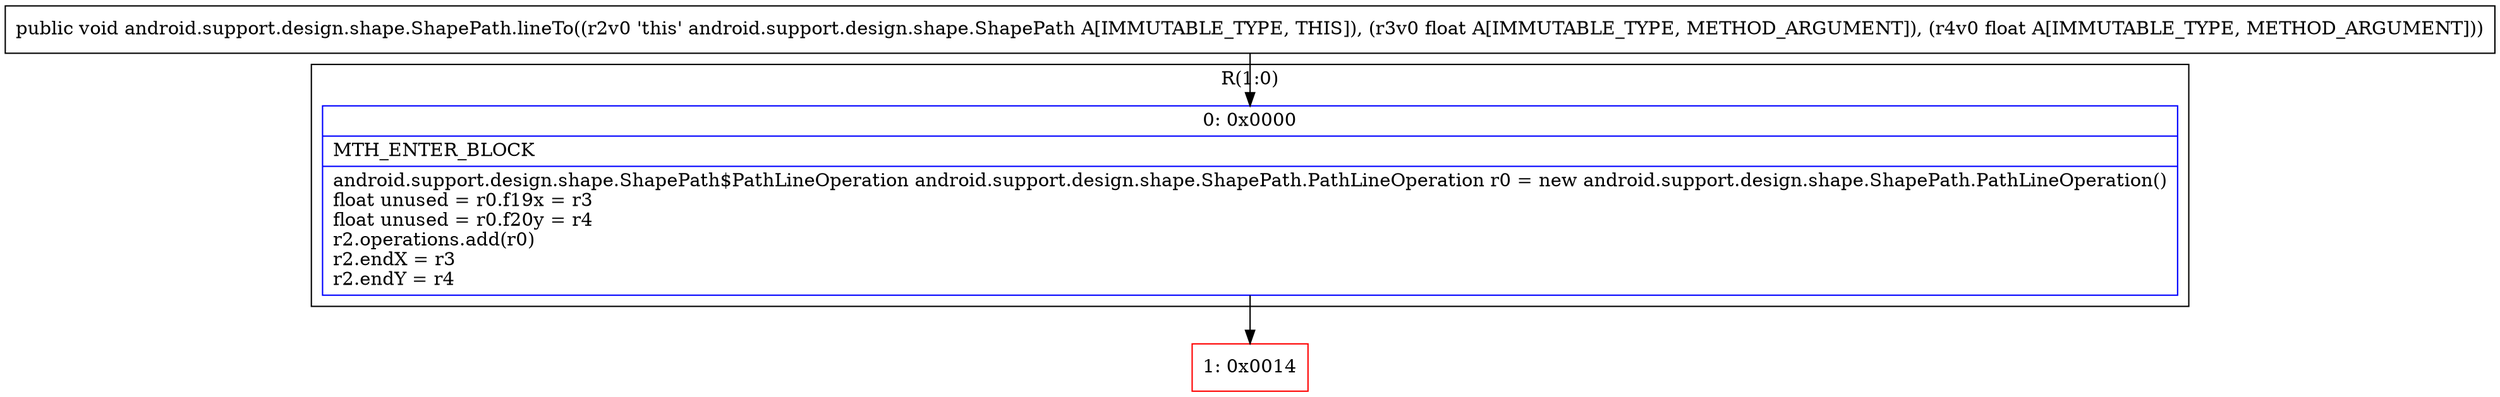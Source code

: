 digraph "CFG forandroid.support.design.shape.ShapePath.lineTo(FF)V" {
subgraph cluster_Region_295157154 {
label = "R(1:0)";
node [shape=record,color=blue];
Node_0 [shape=record,label="{0\:\ 0x0000|MTH_ENTER_BLOCK\l|android.support.design.shape.ShapePath$PathLineOperation android.support.design.shape.ShapePath.PathLineOperation r0 = new android.support.design.shape.ShapePath.PathLineOperation()\lfloat unused = r0.f19x = r3\lfloat unused = r0.f20y = r4\lr2.operations.add(r0)\lr2.endX = r3\lr2.endY = r4\l}"];
}
Node_1 [shape=record,color=red,label="{1\:\ 0x0014}"];
MethodNode[shape=record,label="{public void android.support.design.shape.ShapePath.lineTo((r2v0 'this' android.support.design.shape.ShapePath A[IMMUTABLE_TYPE, THIS]), (r3v0 float A[IMMUTABLE_TYPE, METHOD_ARGUMENT]), (r4v0 float A[IMMUTABLE_TYPE, METHOD_ARGUMENT])) }"];
MethodNode -> Node_0;
Node_0 -> Node_1;
}

